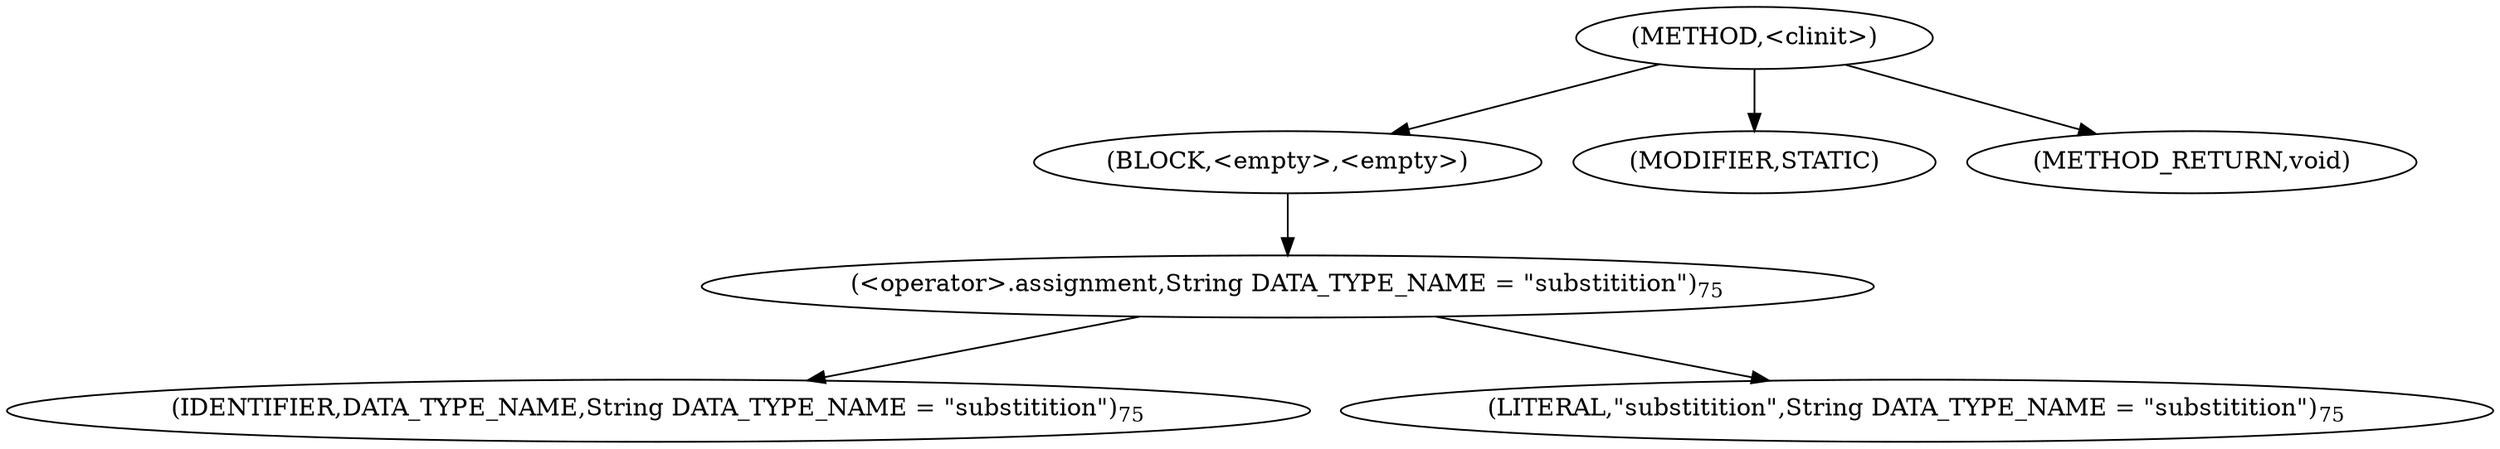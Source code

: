 digraph "&lt;clinit&gt;" {  
"118" [label = <(METHOD,&lt;clinit&gt;)> ]
"119" [label = <(BLOCK,&lt;empty&gt;,&lt;empty&gt;)> ]
"120" [label = <(&lt;operator&gt;.assignment,String DATA_TYPE_NAME = &quot;substitition&quot;)<SUB>75</SUB>> ]
"121" [label = <(IDENTIFIER,DATA_TYPE_NAME,String DATA_TYPE_NAME = &quot;substitition&quot;)<SUB>75</SUB>> ]
"122" [label = <(LITERAL,&quot;substitition&quot;,String DATA_TYPE_NAME = &quot;substitition&quot;)<SUB>75</SUB>> ]
"123" [label = <(MODIFIER,STATIC)> ]
"124" [label = <(METHOD_RETURN,void)> ]
  "118" -> "119" 
  "118" -> "123" 
  "118" -> "124" 
  "119" -> "120" 
  "120" -> "121" 
  "120" -> "122" 
}
